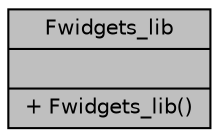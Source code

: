 digraph "Fwidgets_lib"
{
 // INTERACTIVE_SVG=YES
  edge [fontname="Helvetica",fontsize="10",labelfontname="Helvetica",labelfontsize="10"];
  node [fontname="Helvetica",fontsize="10",shape=record];
  Node1 [label="{Fwidgets_lib\n||+ Fwidgets_lib()\l}",height=0.2,width=0.4,color="black", fillcolor="grey75", style="filled", fontcolor="black"];
}
